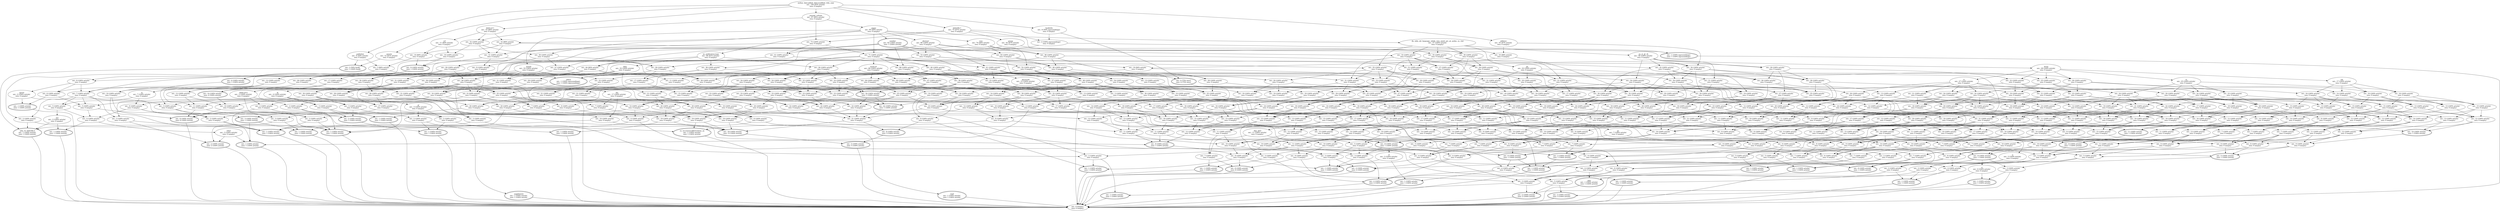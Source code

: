 digraph d{
1 [label="author, date-added, date-modified, title, year
ext.: 100 (93% article) 
own: 0 (empty) "]
2 [label="ext.: 1 (100% article) 
own: 1 (100% article) ", peripheries = 2]
3 [label="ext.: 53 (100% article) 
own: 0 (empty) "]
4 [label="ext.: 9 (100% article) 
own: 9 (100% article) ", peripheries = 2]
5 [label="ext.: 6 (100% article) 
own: 0 (empty) "]
6 [label="ext.: 1 (100% article) 
own: 1 (100% article) ", peripheries = 2]
7 [label="ext.: 10 (100% article) 
own: 0 (empty) "]
8 [label="journal, volume
ext.: 97 (95% article) 
own: 0 (empty) "]
9 [label="ext.: 9 (100% article) 
own: 1 (100% article) ", peripheries = 2]
10 [label="number
ext.: 83 (100% article) 
own: 1 (100% article) ", peripheries = 2]
11 [label="ext.: 26 (100% article) 
own: 0 (empty) "]
12 [label="ext.: 40 (100% article) 
own: 0 (empty) "]
13 [label="ext.: 25 (100% article) 
own: 0 (empty) "]
14 [label="ext.: 32 (100% article) 
own: 0 (empty) "]
15 [label="ext.: 31 (100% article) 
own: 0 (empty) "]
16 [label="ext.: 2 (100% article) 
own: 2 (100% article) ", peripheries = 2]
17 [label="ext.: 10 (100% article) 
own: 0 (empty) "]
18 [label="ext.: 5 (100% article) 
own: 0 (empty) "]
19 [label="ext.: 6 (100% article) 
own: 0 (empty) "]
20 [label="ext.: 1 (100% article) 
own: 1 (100% article) ", peripheries = 2]
21 [label="ext.: 4 (100% article) 
own: 0 (empty) "]
22 [label="ext.: 7 (100% article) 
own: 0 (empty) "]
23 [label="ext.: 2 (100% article) 
own: 0 (empty) "]
24 [label="ext.: 1 (100% article) 
own: 1 (100% article) ", peripheries = 2]
25 [label="ext.: 66 (100% article) 
own: 0 (empty) "]
26 [label="ext.: 73 (100% article) 
own: 0 (empty) "]
27 [label="ext.: 6 (100% article) 
own: 1 (100% article) ", peripheries = 2]
28 [label="ext.: 37 (100% article) 
own: 0 (empty) "]
29 [label="ext.: 11 (100% article) 
own: 1 (100% article) ", peripheries = 2]
30 [label="ext.: 12 (100% article) 
own: 0 (empty) "]
31 [label="ext.: 4 (100% article) 
own: 0 (empty) "]
32 [label="ext.: 1 (100% article) 
own: 1 (100% article) ", peripheries = 2]
33 [label="ext.: 4 (100% article) 
own: 0 (empty) "]
34 [label="ext.: 5 (100% article) 
own: 0 (empty) "]
35 [label="ext.: 2 (100% article) 
own: 0 (empty) "]
36 [label="pmc
ext.: 1 (100% article) 
own: 1 (100% article) ", peripheries = 2]
37 [label="ext.: 9 (100% article) 
own: 0 (empty) "]
38 [label="ext.: 4 (100% article) 
own: 1 (100% article) ", peripheries = 2]
39 [label="abstract
ext.: 60 (100% article) 
own: 0 (empty) "]
40 [label="ext.: 11 (100% article) 
own: 0 (empty) "]
41 [label="pages
ext.: 95 (95% article) 
own: 0 (empty) "]
42 [label="ext.: 46 (100% article) 
own: 0 (empty) "]
43 [label="ext.: 12 (100% article) 
own: 0 (empty) "]
44 [label="ext.: 1 (100% article) 
own: 1 (100% article) ", peripheries = 2]
45 [label="ext.: 17 (100% article) 
own: 0 (empty) "]
46 [label="ext.: 2 (100% article) 
own: 0 (empty) "]
47 [label="supplement
ext.: 1 (100% article) 
own: 1 (100% article) ", peripheries = 2]
48 [label="ext.: 2 (100% article) 
own: 1 (100% article) ", peripheries = 2]
49 [label="ext.: 3 (100% article) 
own: 0 (empty) "]
50 [label="ext.: 14 (100% article) 
own: 4 (100% article) ", peripheries = 2]
51 [label="ext.: 44 (90% article) 
own: 0 (empty) "]
52 [label="issn
ext.: 74 (94% article) 
own: 0 (empty) "]
53 [label="ext.: 4 (75% misc) 
own: 4 (75% misc) ", peripheries = 2]
54 [label="ext.: 7 (100% article) 
own: 0 (empty) "]
55 [label="ext.: 10 (100% article) 
own: 0 (empty) "]
56 [label="ext.: 11 (100% article) 
own: 0 (empty) "]
57 [label="ext.: 10 (100% article) 
own: 0 (empty) "]
58 [label="ext.: 41 (100% article) 
own: 0 (empty) "]
59 [label="ext.: 1 (100% article) 
own: 1 (100% article) ", peripheries = 2]
60 [label="ext.: 41 (100% article) 
own: 0 (empty) "]
61 [label="ext.: 9 (100% article) 
own: 1 (100% article) ", peripheries = 2]
62 [label="ext.: 13 (100% article) 
own: 0 (empty) "]
63 [label="ext.: 71 (100% article) 
own: 0 (empty) "]
64 [label="ext.: 14 (100% article) 
own: 0 (empty) "]
65 [label="ext.: 14 (100% article) 
own: 0 (empty) "]
66 [label="ext.: 15 (100% article) 
own: 0 (empty) "]
67 [label="ext.: 11 (100% article) 
own: 0 (empty) "]
68 [label="ext.: 13 (100% article) 
own: 0 (empty) "]
69 [label="ext.: 10 (100% article) 
own: 0 (empty) "]
70 [label="ext.: 2 (100% article) 
own: 0 (empty) "]
71 [label="ext.: 1 (100% article) 
own: 1 (100% article) ", peripheries = 2]
72 [label="ext.: 3 (100% article) 
own: 0 (empty) "]
73 [label="ext.: 7 (100% article) 
own: 0 (empty) "]
74 [label="ext.: 5 (100% article) 
own: 0 (empty) "]
75 [label="ext.: 6 (100% article) 
own: 0 (empty) "]
76 [label="ext.: 1 (100% article) 
own: 1 (100% article) ", peripheries = 2]
77 [label="ext.: 6 (100% article) 
own: 1 (100% article) ", peripheries = 2]
78 [label="ext.: 8 (100% article) 
own: 0 (empty) "]
79 [label="ext.: 5 (100% article) 
own: 0 (empty) "]
80 [label="ext.: 7 (100% article) 
own: 0 (empty) "]
81 [label="ci
ext.: 4 (100% article) 
own: 0 (empty) "]
82 [label="ext.: 3 (100% article) 
own: 3 (100% article) ", peripheries = 2]
83 [label="ext.: 6 (100% article) 
own: 0 (empty) "]
84 [label="ext.: 3 (100% article) 
own: 1 (100% article) ", peripheries = 2]
85 [label="ext.: 36 (100% article) 
own: 0 (empty) "]
86 [label="ext.: 63 (100% article) 
own: 0 (empty) "]
87 [label="ext.: 30 (100% article) 
own: 0 (empty) "]
88 [label="ext.: 36 (100% article) 
own: 0 (empty) "]
89 [label="ext.: 48 (100% article) 
own: 0 (empty) "]
90 [label="ext.: 34 (100% article) 
own: 0 (empty) "]
91 [label="ext.: 40 (100% article) 
own: 0 (empty) "]
92 [label="ext.: 52 (100% article) 
own: 0 (empty) "]
93 [label="ext.: 22 (100% article) 
own: 1 (100% article) ", peripheries = 2]
94 [label="ext.: 38 (100% article) 
own: 0 (empty) "]
95 [label="isi, publication-type
ext.: 46 (91% article) 
own: 0 (empty) "]
96 [label="ext.: 24 (100% article) 
own: 1 (100% article) ", peripheries = 2]
97 [label="ext.: 10 (100% article) 
own: 1 (100% article) ", peripheries = 2]
98 [label="ext.: 13 (100% article) 
own: 0 (empty) "]
99 [label="ext.: 13 (100% article) 
own: 0 (empty) "]
100 [label="ext.: 14 (100% article) 
own: 0 (empty) "]
101 [label="ext.: 12 (100% article) 
own: 0 (empty) "]
102 [label="ext.: 13 (100% article) 
own: 0 (empty) "]
103 [label="ext.: 16 (100% article) 
own: 0 (empty) "]
104 [label="ext.: 16 (100% article) 
own: 0 (empty) "]
105 [label="mh
ext.: 17 (100% article) 
own: 0 (empty) "]
106 [label="ext.: 15 (100% article) 
own: 0 (empty) "]
107 [label="ext.: 5 (100% article) 
own: 1 (100% article) ", peripheries = 2]
108 [label="ext.: 7 (100% article) 
own: 0 (empty) "]
109 [label="ext.: 12 (100% article) 
own: 0 (empty) "]
110 [label="ext.: 13 (100% article) 
own: 0 (empty) "]
111 [label="ext.: 6 (100% article) 
own: 0 (empty) "]
112 [label="ext.: 11 (100% article) 
own: 0 (empty) "]
113 [label="ext.: 12 (100% article) 
own: 0 (empty) "]
114 [label="ext.: 12 (100% article) 
own: 0 (empty) "]
115 [label="ext.: 15 (100% article) 
own: 0 (empty) "]
116 [label="ext.: 15 (100% article) 
own: 0 (empty) "]
117 [label="ext.: 16 (100% article) 
own: 0 (empty) "]
118 [label="ext.: 14 (100% article) 
own: 0 (empty) "]
119 [label="ext.: 6 (100% article) 
own: 0 (empty) "]
120 [label="ext.: 8 (100% article) 
own: 0 (empty) "]
121 [label="ext.: 7 (100% article) 
own: 0 (empty) "]
122 [label="ext.: 9 (100% article) 
own: 0 (empty) "]
123 [label="ext.: 8 (100% article) 
own: 0 (empty) "]
124 [label="m3
ext.: 2 (100% article) 
own: 0 (empty) "]
125 [label="ext.: 29 (100% article) 
own: 0 (empty) "]
126 [label="ext.: 28 (100% article) 
own: 0 (empty) "]
127 [label="ext.: 7 (100% article) 
own: 0 (empty) "]
128 [label="ext.: 2 (100% article) 
own: 0 (empty) "]
129 [label="ext.: 5 (100% article) 
own: 0 (empty) "]
130 [label="ty
ext.: 7 (100% article) 
own: 0 (empty) "]
131 [label="isbn, l3, bdsk-file-2
ext.: 1 (100% article) 
own: 1 (100% article) ", peripheries = 2]
132 [label="bdsk-file-1
ext.: 75 (97% article) 
own: 0 (empty) "]
133 [label="group
ext.: 42 (97% article) 
own: 0 (empty) "]
134 [label="booktitle
ext.: 6 (50% inproceedings) 
own: 0 (empty) "]
135 [label="ext.: 1 (100% inproceedings) 
own: 1 (100% inproceedings) ", peripheries = 2]
136 [label="ext.: 3 (100% article) 
own: 0 (empty) "]
137 [label="ext.: 16 (100% article) 
own: 0 (empty) "]
138 [label="ext.: 6 (100% article) 
own: 0 (empty) "]
139 [label="ext.: 3 (100% article) 
own: 0 (empty) "]
140 [label="ext.: 1 (100% article) 
own: 1 (100% article) ", peripheries = 2]
141 [label="url
ext.: 11 (90% article) 
own: 0 (empty) "]
142 [label="ext.: 10 (90% article) 
own: 0 (empty) "]
143 [label="bdsk-url-1
ext.: 33 (96% article) 
own: 0 (empty) "]
144 [label="ext.: 32 (96% article) 
own: 0 (empty) "]
145 [label="ext.: 19 (94% article) 
own: 0 (empty) "]
146 [label="ext.: 3 (66% article) 
own: 0 (empty) "]
147 [label="ext.: 33 (96% article) 
own: 0 (empty) "]
148 [label="address
ext.: 35 (97% article) 
own: 0 (empty) "]
149 [label="ext.: 2 (100% inproceedings) 
own: 0 (empty) "]
150 [label="editor
ext.: 1 (100% inproceedings) 
own: 1 (100% inproceedings) ", peripheries = 2]
151 [label="ext.: 30 (100% article) 
own: 0 (empty) "]
152 [label="ext.: 2 (100% article) 
own: 0 (empty) "]
153 [label="month
ext.: 33 (100% article) 
own: 0 (empty) "]
154 [label="ext.: 1 (100% article) 
own: 1 (100% article) ", peripheries = 2]
155 [label="publisher
ext.: 4 (50% article) 
own: 0 (empty) "]
156 [label="ext.: 2 (50% book) 
own: 1 (100% book) ", peripheries = 2]
157 [label="annote
ext.: 12 (91% article) 
own: 0 (empty) "]
158 [label="ext.: 14 (100% article) 
own: 0 (empty) "]
159 [label="ext.: 14 (100% article) 
own: 0 (empty) "]
160 [label="ext.: 20 (100% article) 
own: 0 (empty) "]
161 [label="ext.: 21 (100% article) 
own: 0 (empty) "]
162 [label="ext.: 23 (100% article) 
own: 0 (empty) "]
163 [label="ext.: 18 (100% article) 
own: 0 (empty) "]
164 [label="ext.: 5 (100% article) 
own: 0 (empty) "]
165 [label="ext.: 17 (100% article) 
own: 0 (empty) "]
166 [label="ext.: 23 (100% article) 
own: 0 (empty) "]
167 [label="ext.: 24 (100% article) 
own: 0 (empty) "]
168 [label="ext.: 26 (100% article) 
own: 0 (empty) "]
169 [label="ext.: 21 (100% article) 
own: 0 (empty) "]
170 [label="ext.: 6 (100% article) 
own: 0 (empty) "]
171 [label="ext.: 5 (100% article) 
own: 0 (empty) "]
172 [label="ext.: 16 (100% article) 
own: 0 (empty) "]
173 [label="ext.: 22 (100% article) 
own: 0 (empty) "]
174 [label="ext.: 23 (100% article) 
own: 0 (empty) "]
175 [label="ext.: 25 (100% article) 
own: 0 (empty) "]
176 [label="ext.: 20 (100% article) 
own: 0 (empty) "]
177 [label="ext.: 19 (100% article) 
own: 0 (empty) "]
178 [label="rn
ext.: 25 (100% article) 
own: 0 (empty) "]
179 [label="ext.: 26 (100% article) 
own: 0 (empty) "]
180 [label="dcom
ext.: 28 (100% article) 
own: 0 (empty) "]
181 [label="ext.: 23 (100% article) 
own: 0 (empty) "]
182 [label="ext.: 15 (100% article) 
own: 0 (empty) "]
183 [label="ext.: 21 (100% article) 
own: 0 (empty) "]
184 [label="ext.: 22 (100% article) 
own: 0 (empty) "]
185 [label="ext.: 24 (100% article) 
own: 0 (empty) "]
186 [label="ext.: 19 (100% article) 
own: 0 (empty) "]
187 [label="ext.: 18 (100% article) 
own: 0 (empty) "]
188 [label="ext.: 24 (100% article) 
own: 0 (empty) "]
189 [label="ext.: 25 (100% article) 
own: 0 (empty) "]
190 [label="lr
ext.: 27 (100% article) 
own: 0 (empty) "]
191 [label="ext.: 22 (100% article) 
own: 0 (empty) "]
192 [label="ext.: 47 (100% article) 
own: 0 (empty) "]
193 [label="ext.: 1 (100% article) 
own: 1 (100% article) ", peripheries = 2]
194 [label="ext.: 6 (100% article) 
own: 0 (empty) "]
195 [label="ext.: 6 (100% article) 
own: 0 (empty) "]
196 [label="ext.: 10 (100% article) 
own: 0 (empty) "]
197 [label="ext.: 9 (100% article) 
own: 0 (empty) "]
198 [label="ext.: 10 (100% article) 
own: 0 (empty) "]
199 [label="ext.: 11 (100% article) 
own: 0 (empty) "]
200 [label="ext.: 9 (100% article) 
own: 0 (empty) "]
201 [label="ext.: 10 (100% article) 
own: 0 (empty) "]
202 [label="ext.: 11 (100% article) 
own: 0 (empty) "]
203 [label="ext.: 11 (100% article) 
own: 0 (empty) "]
204 [label="ext.: 12 (100% article) 
own: 0 (empty) "]
205 [label="ext.: 16 (100% article) 
own: 0 (empty) "]
206 [label="ext.: 8 (100% article) 
own: 0 (empty) "]
207 [label="ext.: 2 (100% article) 
own: 2 (100% article) ", peripheries = 2]
208 [label="ext.: 12 (100% article) 
own: 0 (empty) "]
209 [label="ext.: 19 (100% article) 
own: 0 (empty) "]
210 [label="ext.: 29 (100% article) 
own: 0 (empty) "]
211 [label="ext.: 31 (100% article) 
own: 0 (empty) "]
212 [label="ext.: 15 (100% article) 
own: 0 (empty) "]
213 [label="ext.: 15 (100% article) 
own: 0 (empty) "]
214 [label="ext.: 18 (100% article) 
own: 0 (empty) "]
215 [label="ext.: 27 (100% article) 
own: 0 (empty) "]
216 [label="ext.: 35 (100% article) 
own: 0 (empty) "]
217 [label="ext.: 33 (100% article) 
own: 0 (empty) "]
218 [label="ext.: 16 (100% article) 
own: 0 (empty) "]
219 [label="ext.: 21 (100% article) 
own: 0 (empty) "]
220 [label="ext.: 20 (100% article) 
own: 0 (empty) "]
221 [label="ext.: 24 (100% article) 
own: 0 (empty) "]
222 [label="ext.: 15 (100% article) 
own: 0 (empty) "]
223 [label="ext.: 18 (100% article) 
own: 0 (empty) "]
224 [label="ext.: 26 (100% article) 
own: 0 (empty) "]
225 [label="ext.: 33 (100% article) 
own: 0 (empty) "]
226 [label="ext.: 31 (100% article) 
own: 0 (empty) "]
227 [label="ext.: 29 (100% article) 
own: 0 (empty) "]
228 [label="da, edat, jid, language, mhda, own, pmid, pst, pt, pubm, so, stat
ext.: 37 (100% article) 
own: 0 (empty) "]
229 [label="ext.: 35 (100% article) 
own: 0 (empty) "]
230 [label="ext.: 16 (100% article) 
own: 0 (empty) "]
231 [label="ext.: 20 (100% article) 
own: 0 (empty) "]
232 [label="ext.: 19 (100% article) 
own: 0 (empty) "]
233 [label="ext.: 17 (100% article) 
own: 0 (empty) "]
234 [label="pii
ext.: 22 (100% article) 
own: 0 (empty) "]
235 [label="ext.: 21 (100% article) 
own: 0 (empty) "]
236 [label="ext.: 16 (100% article) 
own: 0 (empty) "]
237 [label="ext.: 18 (100% article) 
own: 0 (empty) "]
238 [label="ext.: 11 (100% article) 
own: 0 (empty) "]
239 [label="ext.: 9 (100% article) 
own: 1 (100% article) ", peripheries = 2]
240 [label="ext.: 16 (100% article) 
own: 0 (empty) "]
241 [label="ext.: 19 (100% article) 
own: 0 (empty) "]
242 [label="ext.: 18 (100% article) 
own: 0 (empty) "]
243 [label="ext.: 21 (100% article) 
own: 0 (empty) "]
244 [label="ext.: 17 (100% article) 
own: 0 (empty) "]
245 [label="ext.: 20 (100% article) 
own: 0 (empty) "]
246 [label="ext.: 8 (100% article) 
own: 1 (100% article) ", peripheries = 2]
247 [label="ext.: 10 (100% article) 
own: 0 (empty) "]
248 [label="ext.: 6 (100% article) 
own: 0 (empty) "]
249 [label="ext.: 7 (100% article) 
own: 0 (empty) "]
250 [label="ext.: 7 (100% article) 
own: 0 (empty) "]
251 [label="ext.: 8 (100% article) 
own: 0 (empty) "]
252 [label="ext.: 4 (100% article) 
own: 0 (empty) "]
253 [label="ext.: 4 (100% article) 
own: 0 (empty) "]
254 [label="ext.: 13 (100% article) 
own: 0 (empty) "]
255 [label="ext.: 11 (100% article) 
own: 0 (empty) "]
256 [label="ext.: 2 (100% article) 
own: 2 (100% article) ", peripheries = 2]
257 [label="ext.: 6 (100% article) 
own: 1 (100% article) ", peripheries = 2]
258 [label="ext.: 10 (100% article) 
own: 0 (empty) "]
259 [label="ext.: 25 (100% article) 
own: 0 (empty) "]
260 [label="ext.: 12 (100% article) 
own: 0 (empty) "]
261 [label="ext.: 28 (100% article) 
own: 0 (empty) "]
262 [label="ext.: 23 (100% article) 
own: 0 (empty) "]
263 [label="ext.: 25 (100% article) 
own: 0 (empty) "]
264 [label="ext.: 9 (100% article) 
own: 0 (empty) "]
265 [label="ext.: 12 (100% article) 
own: 0 (empty) "]
266 [label="ext.: 17 (100% article) 
own: 0 (empty) "]
267 [label="ext.: 22 (100% article) 
own: 0 (empty) "]
268 [label="co, iso-source-abbreviation, ps
ext.: 1 (100% article) 
own: 1 (100% article) ", peripheries = 2]
269 [label="ext.: 9 (100% article) 
own: 0 (empty) "]
270 [label="ext.: 18 (100% article) 
own: 0 (empty) "]
271 [label="ext.: 28 (100% article) 
own: 0 (empty) "]
272 [label="ext.: 30 (100% article) 
own: 0 (empty) "]
273 [label="ext.: 14 (100% article) 
own: 0 (empty) "]
274 [label="ext.: 10 (100% article) 
own: 0 (empty) "]
275 [label="ext.: 17 (100% article) 
own: 0 (empty) "]
276 [label="ext.: 26 (100% article) 
own: 0 (empty) "]
277 [label="ext.: 34 (100% article) 
own: 0 (empty) "]
278 [label="ext.: 32 (100% article) 
own: 0 (empty) "]
279 [label="ext.: 15 (100% article) 
own: 0 (empty) "]
280 [label="ext.: 20 (100% article) 
own: 0 (empty) "]
281 [label="ext.: 19 (100% article) 
own: 0 (empty) "]
282 [label="ext.: 23 (100% article) 
own: 0 (empty) "]
283 [label="ext.: 14 (100% article) 
own: 0 (empty) "]
284 [label="ext.: 17 (100% article) 
own: 0 (empty) "]
285 [label="ext.: 25 (100% article) 
own: 0 (empty) "]
286 [label="ext.: 32 (100% article) 
own: 0 (empty) "]
287 [label="ext.: 30 (100% article) 
own: 0 (empty) "]
288 [label="ext.: 28 (100% article) 
own: 0 (empty) "]
289 [label="au, jt, pl, sb
ext.: 36 (100% article) 
own: 0 (empty) "]
290 [label="ext.: 34 (100% article) 
own: 0 (empty) "]
291 [label="ext.: 15 (100% article) 
own: 0 (empty) "]
292 [label="ext.: 19 (100% article) 
own: 0 (empty) "]
293 [label="ext.: 18 (100% article) 
own: 0 (empty) "]
294 [label="ext.: 16 (100% article) 
own: 0 (empty) "]
295 [label="ext.: 21 (100% article) 
own: 0 (empty) "]
296 [label="ext.: 20 (100% article) 
own: 0 (empty) "]
297 [label="ext.: 15 (100% article) 
own: 0 (empty) "]
298 [label="ext.: 14 (100% article) 
own: 0 (empty) "]
299 [label="ext.: 17 (100% article) 
own: 0 (empty) "]
300 [label="ext.: 10 (100% article) 
own: 0 (empty) "]
301 [label="ext.: 12 (100% article) 
own: 0 (empty) "]
302 [label="ext.: 10 (100% article) 
own: 0 (empty) "]
303 [label="ext.: 6 (100% article) 
own: 6 (100% article) ", peripheries = 2]
304 [label="ext.: 4 (100% article) 
own: 0 (empty) "]
305 [label="ext.: 14 (100% article) 
own: 0 (empty) "]
306 [label="ext.: 1 (100% article) 
own: 1 (100% article) ", peripheries = 2]
307 [label="ext.: 2 (100% article) 
own: 0 (empty) "]
308 [label="si
ext.: 3 (100% article) 
own: 0 (empty) "]
309 [label="ext.: 1 (100% article) 
own: 1 (100% article) ", peripheries = 2]
310 [label="ext.: 8 (100% article) 
own: 0 (empty) "]
311 [label="ext.: 3 (100% article) 
own: 0 (empty) "]
312 [label="ext.: 15 (100% article) 
own: 0 (empty) "]
313 [label="ext.: 9 (100% article) 
own: 0 (empty) "]
314 [label="ext.: 11 (100% article) 
own: 0 (empty) "]
315 [label="ext.: 18 (100% article) 
own: 0 (empty) "]
316 [label="ext.: 12 (100% article) 
own: 0 (empty) "]
317 [label="keywords
ext.: 15 (100% article) 
own: 0 (empty) "]
318 [label="ext.: 17 (100% article) 
own: 0 (empty) "]
319 [label="ext.: 20 (100% article) 
own: 0 (empty) "]
320 [label="ext.: 16 (100% article) 
own: 0 (empty) "]
321 [label="ext.: 19 (100% article) 
own: 0 (empty) "]
322 [label="ext.: 7 (100% article) 
own: 0 (empty) "]
323 [label="ext.: 9 (100% article) 
own: 0 (empty) "]
324 [label="ext.: 25 (100% article) 
own: 0 (empty) "]
325 [label="ext.: 28 (100% article) 
own: 0 (empty) "]
326 [label="ext.: 27 (100% article) 
own: 0 (empty) "]
327 [label="ext.: 30 (100% article) 
own: 0 (empty) "]
328 [label="ext.: 17 (100% article) 
own: 0 (empty) "]
329 [label="ext.: 19 (100% article) 
own: 0 (empty) "]
330 [label="ext.: 17 (100% article) 
own: 0 (empty) "]
331 [label="ext.: 20 (100% article) 
own: 0 (empty) "]
332 [label="ext.: 19 (100% article) 
own: 0 (empty) "]
333 [label="ext.: 22 (100% article) 
own: 0 (empty) "]
334 [label="ext.: 18 (100% article) 
own: 0 (empty) "]
335 [label="ext.: 21 (100% article) 
own: 0 (empty) "]
336 [label="ext.: 9 (100% article) 
own: 0 (empty) "]
337 [label="ext.: 11 (100% article) 
own: 0 (empty) "]
338 [label="ext.: 10 (100% article) 
own: 0 (empty) "]
339 [label="ext.: 13 (100% article) 
own: 0 (empty) "]
340 [label="ext.: 39 (100% article) 
own: 0 (empty) "]
341 [label="ext.: 24 (100% article) 
own: 0 (empty) "]
342 [label="ext.: 27 (100% article) 
own: 0 (empty) "]
343 [label="ext.: 26 (100% article) 
own: 0 (empty) "]
344 [label="ext.: 29 (100% article) 
own: 0 (empty) "]
345 [label="ext.: 16 (100% article) 
own: 0 (empty) "]
346 [label="ext.: 18 (100% article) 
own: 0 (empty) "]
347 [label="ext.: 2 (100% article) 
own: 1 (100% article) ", peripheries = 2]
348 [label="ext.: 27 (100% article) 
own: 0 (empty) "]
349 [label="ext.: 26 (100% article) 
own: 0 (empty) "]
350 [label="dep, phst
ext.: 11 (100% article) 
own: 0 (empty) "]
351 [label="gr
ext.: 7 (100% article) 
own: 0 (empty) "]
352 [label="ext.: 18 (100% article) 
own: 0 (empty) "]
353 [label="ext.: 30 (100% article) 
own: 0 (empty) "]
354 [label="ext.: 29 (100% article) 
own: 0 (empty) "]
355 [label="ext.: 17 (100% article) 
own: 0 (empty) "]
356 [label="local-url
ext.: 49 (100% article) 
own: 0 (empty) "]
357 [label="ext.: 5 (100% article) 
own: 0 (empty) "]
358 [label="ext.: 15 (100% article) 
own: 0 (empty) "]
359 [label="ext.: 18 (100% article) 
own: 0 (empty) "]
360 [label="ext.: 11 (100% article) 
own: 0 (empty) "]
361 [label="ext.: 16 (100% article) 
own: 0 (empty) "]
362 [label="ext.: 19 (100% article) 
own: 0 (empty) "]
363 [label="ext.: 19 (100% article) 
own: 0 (empty) "]
364 [label="ext.: 12 (100% article) 
own: 0 (empty) "]
365 [label="ext.: 13 (100% article) 
own: 0 (empty) "]
366 [label="ext.: 14 (100% article) 
own: 0 (empty) "]
367 [label="ext.: 3 (100% article) 
own: 0 (empty) "]
368 [label="ext.: 23 (100% article) 
own: 0 (empty) "]
369 [label="ext.: 7 (100% article) 
own: 0 (empty) "]
370 [label="ext.: 15 (100% article) 
own: 0 (empty) "]
371 [label="ext.: 19 (100% article) 
own: 0 (empty) "]
372 [label="ext.: 20 (100% article) 
own: 0 (empty) "]
373 [label="ext.: 1 (100% article) 
own: 1 (100% article) ", peripheries = 2]
374 [label="title1
ext.: 3 (100% article) 
own: 0 (empty) "]
375 [label="ext.: 3 (100% article) 
own: 0 (empty) "]
376 [label="ext.: 2 (100% article) 
own: 2 (100% article) ", peripheries = 2]
377 [label="eprint
ext.: 2 (100% article) 
own: 0 (empty) "]
378 [label="ext.: 7 (100% article) 
own: 0 (empty) "]
379 [label="ext.: 2 (100% article) 
own: 0 (empty) "]
380 [label="ext.: 8 (100% article) 
own: 0 (empty) "]
381 [label="ext.: 3 (100% article) 
own: 0 (empty) "]
382 [label="doi
ext.: 17 (100% article) 
own: 0 (empty) "]
383 [label="bdsk-url-2
ext.: 3 (100% article) 
own: 0 (empty) "]
384 [label="ext.: 2 (100% article) 
own: 0 (empty) "]
385 [label="ext.: 10 (100% article) 
own: 0 (empty) "]
386 [label="ext.: 25 (100% article) 
own: 0 (empty) "]
387 [label="ext.: 3 (100% article) 
own: 0 (empty) "]
388 [label="ext.: 1 (100% article) 
own: 1 (100% article) ", peripheries = 2]
389 [label="ext.: 30 (100% article) 
own: 0 (empty) "]
390 [label="ext.: 21 (100% article) 
own: 0 (empty) "]
391 [label="ext.: 2 (100% article) 
own: 0 (empty) "]
392 [label="af
ext.: 3 (100% article) 
own: 0 (empty) "]
393 [label="ext.: 3 (100% article) 
own: 0 (empty) "]
394 [label="di
ext.: 4 (100% article) 
own: 0 (empty) "]
395 [label="ext.: 23 (100% article) 
own: 0 (empty) "]
396 [label="ext.: 25 (100% article) 
own: 0 (empty) "]
397 [label="ext.: 22 (100% article) 
own: 0 (empty) "]
398 [label="ext.: 21 (100% article) 
own: 0 (empty) "]
399 [label="ext.: 40 (100% article) 
own: 0 (empty) "]
400 [label="ext.: 31 (100% article) 
own: 0 (empty) "]
401 [label="ext.: 24 (100% article) 
own: 0 (empty) "]
402 [label="ext.: 26 (100% article) 
own: 0 (empty) "]
403 [label="ext.: 20 (100% article) 
own: 0 (empty) "]
404 [label="ext.: 24 (100% article) 
own: 0 (empty) "]
405 [label="ext.: 26 (100% article) 
own: 0 (empty) "]
406 [label="ext.: 1 (100% article) 
own: 1 (100% article) ", peripheries = 2]
407 [label="ext.: 27 (100% article) 
own: 0 (empty) "]
408 [label="ext.: 20 (100% article) 
own: 0 (empty) "]
409 [label="ext.: 21 (100% article) 
own: 0 (empty) "]
410 [label="ext.: 20 (100% article) 
own: 0 (empty) "]
411 [label="ext.: 28 (100% article) 
own: 0 (empty) "]
412 [label="ext.: 19 (100% article) 
own: 0 (empty) "]
413 [label="ext.: 23 (100% article) 
own: 0 (empty) "]
414 [label="ext.: 19 (100% article) 
own: 0 (empty) "]
415 [label="ext.: 18 (100% article) 
own: 13 (100% article) ", peripheries = 2]
416 [label="ext.: 11 (100% article) 
own: 0 (empty) "]
417 [label="ext.: 2 (100% article) 
own: 0 (empty) "]
418 [label="ext.: 8 (100% article) 
own: 0 (empty) "]
419 [label="ext.: 1 (100% article) 
own: 1 (100% article) ", peripheries = 2]
420 [label="ext.: 7 (100% article) 
own: 0 (empty) "]
421 [label="ext.: 2 (100% article) 
own: 0 (empty) "]
422 [label="ext.: 8 (100% article) 
own: 0 (empty) "]
423 [label="ext.: 10 (100% article) 
own: 0 (empty) "]
424 [label="ext.: 11 (100% article) 
own: 0 (empty) "]
425 [label="ext.: 1 (100% article) 
own: 1 (100% article) ", peripheries = 2]
426 [label="ext.: 11 (100% article) 
own: 0 (empty) "]
427 [label="ext.: 10 (100% article) 
own: 0 (empty) "]
428 [label="ext.: 22 (100% article) 
own: 0 (empty) "]
429 [label="ext.: 23 (100% article) 
own: 0 (empty) "]
430 [label="ext.: 22 (100% article) 
own: 0 (empty) "]
431 [label="ext.: 21 (100% article) 
own: 0 (empty) "]
432 [label="ext.: 9 (100% article) 
own: 0 (empty) "]
433 [label="ext.: 8 (100% article) 
own: 3 (100% article) ", peripheries = 2]
434 [label="ext.: 4 (100% article) 
own: 0 (empty) "]
435 [label="ext.: 11 (100% article) 
own: 0 (empty) "]
436 [label="ext.: 7 (100% article) 
own: 0 (empty) "]
437 [label="ext.: 7 (100% article) 
own: 0 (empty) "]
438 [label="ext.: 10 (100% article) 
own: 0 (empty) "]
439 [label="ext.: 8 (100% article) 
own: 0 (empty) "]
440 [label="ext.: 12 (100% article) 
own: 0 (empty) "]
441 [label="ext.: 11 (100% article) 
own: 0 (empty) "]
442 [label="ext.: 7 (100% article) 
own: 0 (empty) "]
443 [label="ext.: 10 (100% article) 
own: 0 (empty) "]
444 [label="ext.: 8 (100% article) 
own: 0 (empty) "]
445 [label="ext.: 12 (100% article) 
own: 0 (empty) "]
446 [label="ext.: 11 (100% article) 
own: 0 (empty) "]
447 [label="ext.: 9 (100% article) 
own: 0 (empty) "]
448 [label="ext.: 13 (100% article) 
own: 0 (empty) "]
449 [label="ext.: 12 (100% article) 
own: 0 (empty) "]
450 [label="rf
ext.: 2 (100% article) 
own: 0 (empty) "]
451 [label="ext.: 3 (100% article) 
own: 0 (empty) "]
452 [label="ext.: 5 (100% article) 
own: 0 (empty) "]
453 [label="ext.: 3 (100% article) 
own: 0 (empty) "]
454 [label="ext.: 1 (100% article) 
own: 1 (100% article) ", peripheries = 2]
455 [label="ext.: 28 (100% article) 
own: 0 (empty) "]
456 [label="ext.: 31 (100% article) 
own: 0 (empty) "]
457 [label="ext.: 29 (100% article) 
own: 0 (empty) "]
458 [label="date
ext.: 32 (100% article) 
own: 0 (empty) "]
459 [label="ext.: 20 (100% article) 
own: 0 (empty) "]
460 [label="ext.: 21 (100% article) 
own: 0 (empty) "]
461 [label="ext.: 20 (100% article) 
own: 0 (empty) "]
462 [label="ext.: 19 (100% article) 
own: 0 (empty) "]
463 [label="ext.: 23 (100% article) 
own: 0 (empty) "]
464 [label="ext.: 24 (100% article) 
own: 0 (empty) "]
465 [label="ext.: 23 (100% article) 
own: 0 (empty) "]
466 [label="ext.: 22 (100% article) 
own: 0 (empty) "]
467 [label="read
ext.: 1 (100% article) 
own: 1 (100% article) ", peripheries = 2]
468 [label="ext.: 5 (100% article) 
own: 5 (100% article) ", peripheries = 2]
469 [label="ext.: 0 (empty) 
own: 0 (empty) "]
1->132;
1->134;
1->143;
1->148;
1->155;
1->157;
132->133;
132->144;
132->147;
132->149;
134->149;
143->141;
143->144;
148->147;
155->156;
157->156;
8->14;
8->26;
8->41;
133->135;
141->142;
144->142;
144->145;
147->145;
149->135;
14->7;
14->15;
14->353;
26->15;
26->58;
26->63;
41->10;
41->39;
41->52;
41->63;
41->153;
41->353;
142->146;
7->9;
10->3;
10->25;
10->86;
10->125;
10->151;
15->9;
15->37;
15->354;
39->3;
39->42;
39->43;
39->60;
39->348;
52->42;
52->86;
52->92;
58->37;
58->91;
63->25;
63->60;
63->91;
63->92;
63->354;
63->356;
63->397;
153->43;
153->151;
153->397;
353->125;
353->348;
353->354;
3->11;
3->12;
3->17;
3->28;
9->38;
25->28;
25->88;
25->89;
25->126;
25->192;
25->317;
25->409;
25->426;
37->38;
42->12;
42->261;
43->17;
60->28;
60->62;
60->261;
60->349;
60->368;
86->12;
86->89;
91->62;
91->88;
91->90;
91->390;
91->405;
92->89;
92->90;
92->261;
92->399;
95->51;
95->94;
95->402;
95->458;
125->11;
125->123;
125->126;
151->17;
151->409;
348->11;
348->349;
354->126;
354->349;
354->355;
356->192;
356->355;
356->368;
356->398;
356->399;
356->405;
397->390;
397->398;
397->409;
11->5;
11->13;
12->259;
28->13;
28->55;
28->159;
28->259;
28->267;
51->45;
51->53;
51->85;
51->394;
51->400;
51->401;
62->55;
88->55;
88->87;
88->311;
88->380;
88->386;
88->408;
89->87;
89->259;
89->340;
89->427;
90->87;
90->404;
94->85;
94->263;
94->457;
123->5;
123->127;
123->377;
126->13;
126->127;
126->130;
126->139;
126->205;
126->380;
126->382;
126->383;
192->205;
192->267;
192->339;
192->340;
192->386;
192->410;
261->259;
317->159;
317->311;
317->339;
349->13;
349->370;
355->205;
355->370;
368->267;
368->370;
390->408;
398->410;
399->340;
399->404;
402->263;
402->396;
402->401;
402->464;
405->386;
405->404;
409->408;
409->410;
426->139;
426->427;
458->400;
458->456;
458->457;
5->2;
5->18;
13->18;
13->22;
13->83;
13->137;
13->195;
13->305;
45->49;
45->50;
45->260;
55->22;
55->421;
85->50;
85->262;
85->411;
87->413;
127->18;
127->128;
127->129;
127->381;
127->387;
130->83;
130->129;
159->195;
159->265;
159->421;
205->305;
205->384;
205->385;
205->387;
259->266;
263->96;
263->262;
263->463;
267->265;
267->266;
267->305;
311->421;
339->265;
339->338;
340->266;
340->338;
340->413;
340->432;
370->305;
377->2;
380->22;
380->378;
380->381;
382->137;
382->378;
382->385;
383->152;
383->384;
386->413;
394->49;
394->392;
396->96;
396->395;
396->465;
400->260;
400->389;
400->411;
401->262;
401->395;
401->429;
404->413;
427->432;
456->389;
456->455;
457->411;
457->455;
464->429;
464->460;
464->463;
464->465;
18->21;
18->23;
22->19;
22->23;
49->46;
50->258;
83->21;
83->84;
83->375;
96->93;
96->466;
129->21;
129->124;
137->19;
152->154;
195->84;
195->304;
260->40;
260->258;
262->93;
262->428;
265->264;
265->304;
266->264;
305->304;
305->375;
338->264;
378->19;
381->23;
384->154;
389->40;
389->393;
389->407;
392->46;
395->93;
395->430;
411->258;
411->407;
429->403;
429->428;
429->430;
455->407;
460->403;
460->459;
463->428;
463->459;
463->466;
465->430;
465->466;
21->6;
21->374;
40->4;
40->48;
46->47;
84->306;
93->431;
124->6;
258->4;
304->306;
375->306;
393->48;
393->391;
403->412;
407->4;
428->412;
428->431;
430->431;
459->412;
466->431;
48->44;
374->376;
391->44;
431->433;
461->414;
461->462;
414->415;
462->415;
462->467;
415->468;
228->216;
228->225;
228->229;
228->234;
228->327;
216->211;
216->217;
216->219;
216->325;
216->372;
225->211;
225->226;
225->231;
225->326;
229->217;
229->226;
229->227;
229->235;
234->219;
234->231;
234->235;
327->227;
327->325;
327->326;
211->209;
211->210;
211->324;
211->329;
217->210;
217->215;
217->220;
217->362;
217->363;
219->209;
219->220;
226->210;
226->224;
226->232;
227->215;
227->224;
227->233;
231->209;
231->232;
235->220;
235->232;
235->233;
325->215;
325->324;
326->224;
326->324;
372->329;
372->363;
209->214;
210->214;
210->221;
210->223;
210->237;
215->218;
215->221;
220->214;
220->218;
220->361;
220->366;
224->221;
224->230;
232->214;
232->230;
233->218;
233->230;
324->221;
324->328;
329->237;
329->328;
362->223;
362->361;
363->237;
363->366;
214->212;
214->213;
214->254;
218->212;
221->212;
221->236;
223->213;
230->212;
237->236;
237->254;
289->180;
289->277;
289->286;
289->295;
289->344;
328->236;
361->213;
361->364;
366->254;
366->364;
180->105;
180->175;
180->178;
180->190;
180->333;
212->255;
213->238;
236->255;
254->238;
254->255;
277->272;
277->280;
277->342;
277->371;
286->175;
286->272;
286->292;
286->343;
295->280;
295->292;
344->333;
344->342;
344->343;
364->238;
105->100;
105->103;
105->117;
175->100;
175->173;
175->185;
175->332;
178->103;
178->173;
178->188;
178->319;
190->117;
190->168;
190->185;
190->188;
190->335;
190->448;
222->208;
272->270;
272->341;
272->346;
280->270;
290->179;
290->278;
290->287;
290->288;
290->296;
292->270;
333->319;
333->332;
333->335;
342->341;
343->332;
343->341;
371->346;
100->98;
100->110;
103->98;
103->115;
117->66;
117->110;
117->115;
168->66;
168->162;
168->166;
168->331;
168->440;
173->98;
173->183;
173->318;
179->104;
179->174;
179->181;
179->189;
179->243;
185->110;
185->162;
185->183;
185->334;
185->445;
188->115;
188->166;
188->183;
188->204;
188->321;
208->239;
278->271;
278->276;
278->281;
278->351;
278->352;
278->359;
287->174;
287->271;
287->285;
287->293;
288->243;
288->276;
288->285;
288->294;
296->281;
296->293;
296->294;
319->318;
319->321;
332->318;
332->334;
335->321;
335->331;
335->334;
341->345;
346->345;
448->204;
448->440;
448->445;
66->30;
66->64;
98->113;
104->99;
104->106;
104->116;
110->30;
110->113;
115->64;
115->113;
115->120;
162->30;
162->160;
162->330;
162->435;
166->64;
166->160;
166->199;
166->315;
166->316;
174->99;
174->176;
174->184;
174->242;
181->106;
181->176;
181->177;
181->191;
183->113;
183->160;
183->202;
183->320;
189->116;
189->167;
189->184;
189->191;
189->245;
189->449;
204->120;
204->199;
204->202;
243->177;
243->242;
243->245;
271->275;
271->282;
271->284;
271->299;
276->279;
276->282;
281->275;
281->279;
281->358;
281->365;
285->242;
285->282;
285->291;
293->275;
293->291;
294->279;
294->291;
318->320;
321->315;
321->320;
331->315;
331->330;
334->320;
334->330;
351->357;
352->284;
352->358;
359->299;
359->357;
359->365;
440->199;
440->435;
445->202;
445->435;
30->56;
64->56;
64->73;
99->101;
99->109;
106->101;
106->102;
106->118;
113->56;
113->108;
116->65;
116->109;
116->118;
120->73;
120->108;
160->56;
160->196;
160->312;
160->313;
167->65;
167->161;
167->169;
167->241;
167->441;
176->101;
176->172;
176->186;
177->102;
177->172;
177->187;
184->109;
184->161;
184->186;
184->244;
184->446;
191->118;
191->169;
191->186;
191->187;
191->203;
199->73;
199->196;
202->108;
202->196;
242->172;
242->244;
245->187;
245->241;
245->244;
245->447;
275->273;
275->298;
275->301;
279->273;
282->273;
282->297;
284->298;
291->273;
299->297;
299->301;
315->312;
315->314;
316->313;
316->314;
320->312;
330->312;
357->367;
358->298;
358->360;
365->301;
365->360;
365->367;
435->196;
449->203;
449->441;
449->446;
449->447;
56->27;
65->29;
65->68;
73->27;
101->97;
101->112;
102->97;
102->114;
108->27;
109->29;
109->112;
118->68;
118->112;
118->114;
118->121;
161->29;
161->163;
161->240;
161->438;
161->443;
169->68;
169->163;
169->165;
169->170;
169->198;
169->424;
172->97;
172->182;
186->112;
186->163;
186->182;
186->201;
187->114;
187->165;
187->182;
187->251;
196->27;
203->121;
203->198;
203->201;
203->251;
241->165;
241->240;
241->439;
244->182;
244->240;
244->444;
273->302;
297->302;
298->300;
301->300;
301->302;
312->310;
313->310;
314->310;
337->323;
337->336;
360->300;
441->198;
441->438;
441->439;
446->201;
446->438;
446->444;
447->251;
447->439;
447->444;
29->57;
68->57;
68->67;
68->69;
68->75;
97->122;
112->57;
112->111;
112->122;
114->67;
114->119;
114->122;
121->75;
121->111;
121->119;
163->57;
163->158;
163->164;
163->197;
163->200;
163->308;
163->422;
165->67;
165->158;
165->171;
165->249;
165->423;
170->164;
170->171;
182->122;
182->158;
182->250;
198->75;
198->197;
198->249;
201->111;
201->197;
201->250;
240->158;
240->436;
251->119;
251->249;
251->250;
283->416;
323->322;
336->322;
350->274;
350->369;
424->69;
424->422;
424->423;
438->197;
438->436;
438->437;
439->249;
439->436;
443->200;
443->437;
444->250;
444->436;
57->34;
57->54;
57->78;
57->80;
67->61;
67->74;
67->78;
69->54;
69->61;
69->70;
75->34;
75->74;
111->34;
111->107;
119->74;
119->107;
122->78;
122->107;
158->78;
158->248;
158->307;
158->420;
197->34;
197->194;
197->248;
200->80;
200->194;
247->206;
247->246;
247->452;
249->74;
249->248;
250->107;
250->248;
308->307;
322->347;
369->373;
416->417;
416->418;
422->54;
422->420;
423->61;
423->420;
436->248;
437->194;
34->31;
34->35;
54->59;
54->77;
61->71;
61->72;
61->77;
61->81;
70->59;
70->71;
74->31;
74->72;
78->31;
78->77;
107->31;
206->253;
206->257;
246->257;
246->450;
246->453;
248->31;
417->419;
418->419;
420->77;
442->434;
452->253;
452->451;
452->453;
31->32;
35->32;
72->76;
81->76;
253->207;
257->252;
257->425;
269->303;
451->207;
138->79;
252->193;
252->256;
252->309;
79->82;
136->16;
136->140;
16->469;
140->469;
1->8;
132->26;
143->14;
133->58;
141->7;
144->15;
41->95;
142->9;
7->123;
10->94;
52->51;
63->402;
9->127;
25->263;
37->380;
42->45;
86->85;
91->396;
92->401;
356->464;
12->50;
38->381;
88->96;
89->262;
90->395;
192->463;
399->429;
405->465;
409->152;
458->460;
87->93;
340->428;
386->466;
394->393;
400->403;
404->430;
410->154;
457->459;
49->48;
378->379;
381->379;
392->391;
411->412;
413->431;
460->461;
465->461;
46->44;
375->376;
403->414;
430->414;
459->462;
466->462;
374->24;
379->388;
412->415;
431->415;
414->406;
433->468;
221->222;
223->222;
289->290;
180->179;
212->208;
213->208;
277->168;
277->278;
286->287;
295->296;
295->448;
344->288;
105->104;
175->174;
178->181;
190->189;
238->239;
255->239;
272->162;
272->271;
280->281;
280->440;
292->293;
292->445;
333->243;
342->276;
342->331;
343->285;
371->359;
100->99;
103->106;
117->116;
168->167;
173->176;
185->184;
188->191;
270->275;
270->435;
278->167;
296->449;
319->177;
332->242;
335->245;
341->282;
341->330;
346->299;
448->449;
66->65;
98->101;
110->109;
115->118;
162->161;
162->337;
166->169;
183->186;
204->203;
271->161;
276->241;
281->441;
293->446;
294->447;
318->172;
321->187;
331->241;
334->244;
345->297;
440->441;
445->446;
30->29;
64->68;
113->112;
120->121;
160->163;
160->323;
199->198;
202->201;
275->438;
279->439;
282->240;
282->283;
284->283;
284->443;
291->444;
315->165;
316->424;
320->182;
330->240;
330->336;
358->350;
435->438;
56->57;
73->75;
108->111;
161->247;
196->197;
273->416;
273->436;
298->274;
298->416;
298->437;
312->158;
312->322;
313->422;
314->423;
337->247;
360->369;
27->34;
163->206;
170->70;
240->246;
240->442;
283->442;
300->418;
302->418;
310->347;
310->420;
323->206;
336->246;
438->452;
443->442;
158->257;
164->59;
171->71;
197->253;
274->269;
308->35;
322->257;
416->269;
416->434;
436->434;
436->453;
437->434;
437->451;
78->138;
80->138;
194->207;
307->32;
347->425;
418->303;
420->425;
442->138;
77->79;
253->256;
450->193;
453->256;
33->36;
33->136;
36->469;
155->146;
146->150;
153->456;
151->455;
383->379;
456->461;
387->376;
389->414;
432->433;
455->462;
23->24;
84->24;
407->415;
379->20;
391->406;
346->337;
345->336;
351->170;
299->247;
297->246;
301->452;
367->373;
300->451;
302->453;
164->252;
171->252;
369->303;
34->33;
80->33;
194->33;
248->256;
307->309;
81->82;
434->454;
450->454;
451->454;
453->454;
138->136;
79->16;
82->469;
454->469;
145->150;
146->128;
43->40;
17->4;
390->461;
398->461;
408->462;
410->462;
384->388;
385->388;
387->388;
421->24;
19->20;
23->20;
228->289;
216->277;
225->286;
234->295;
327->344;
211->272;
219->280;
231->292;
325->342;
326->343;
372->371;
209->270;
324->341;
329->346;
328->345;
274->33;
418->454;
31->136;
35->36;
269->136;
434->136;
193->469;
256->469;
309->469;
157->426;
149->150;
377->388;
386->388;
128->20;
152->20;
124->131;
412->268;
229->290;
217->278;
226->287;
227->288;
235->296;
210->271;
215->276;
220->281;
224->285;
232->293;
233->294;
362->352;
363->359;
214->275;
218->279;
221->282;
223->284;
230->291;
237->299;
361->358;
366->365;
212->273;
213->298;
236->297;
254->301;
364->360;
222->283;
238->300;
255->302;
208->416;
239->418;
72->16;
32->469;
76->469;
207->469;
303->469;
425->469;
134->53;
408->20;
128->131;
258->268;
264->268;
357->252;
367->256;
417->140;
59->469;
71->469;
419->469;
17->20;
139->131;
373->469;
156->131;
41->228;
10->225;
39->229;
52->327;
63->216;
3->226;
25->211;
42->227;
60->217;
86->326;
92->325;
356->372;
12->224;
28->210;
89->324;
192->329;
261->215;
349->362;
368->363;
13->223;
259->221;
267->237;
340->328;
266->236;
370->364;
137->222;
305->238;
385->239;
339->337;
338->336;
91->316;
88->313;
90->314;
87->310;
265->247;
264->246;
148->290;
147->278;
145->352;
62->424;
55->422;
413->347;
304->451;
268->469;
139->417;
311->347;
427->417;
432->419;
131->469;
421->425;
19->79;
20->469;
406->469;
468->469;
24->469;
388->469;
467->469;
44->469;
376->469;
4->469;
6->469;
47->469;
306->469;
154->469;
2->469;
53->469;
150->469;
135->469;
}